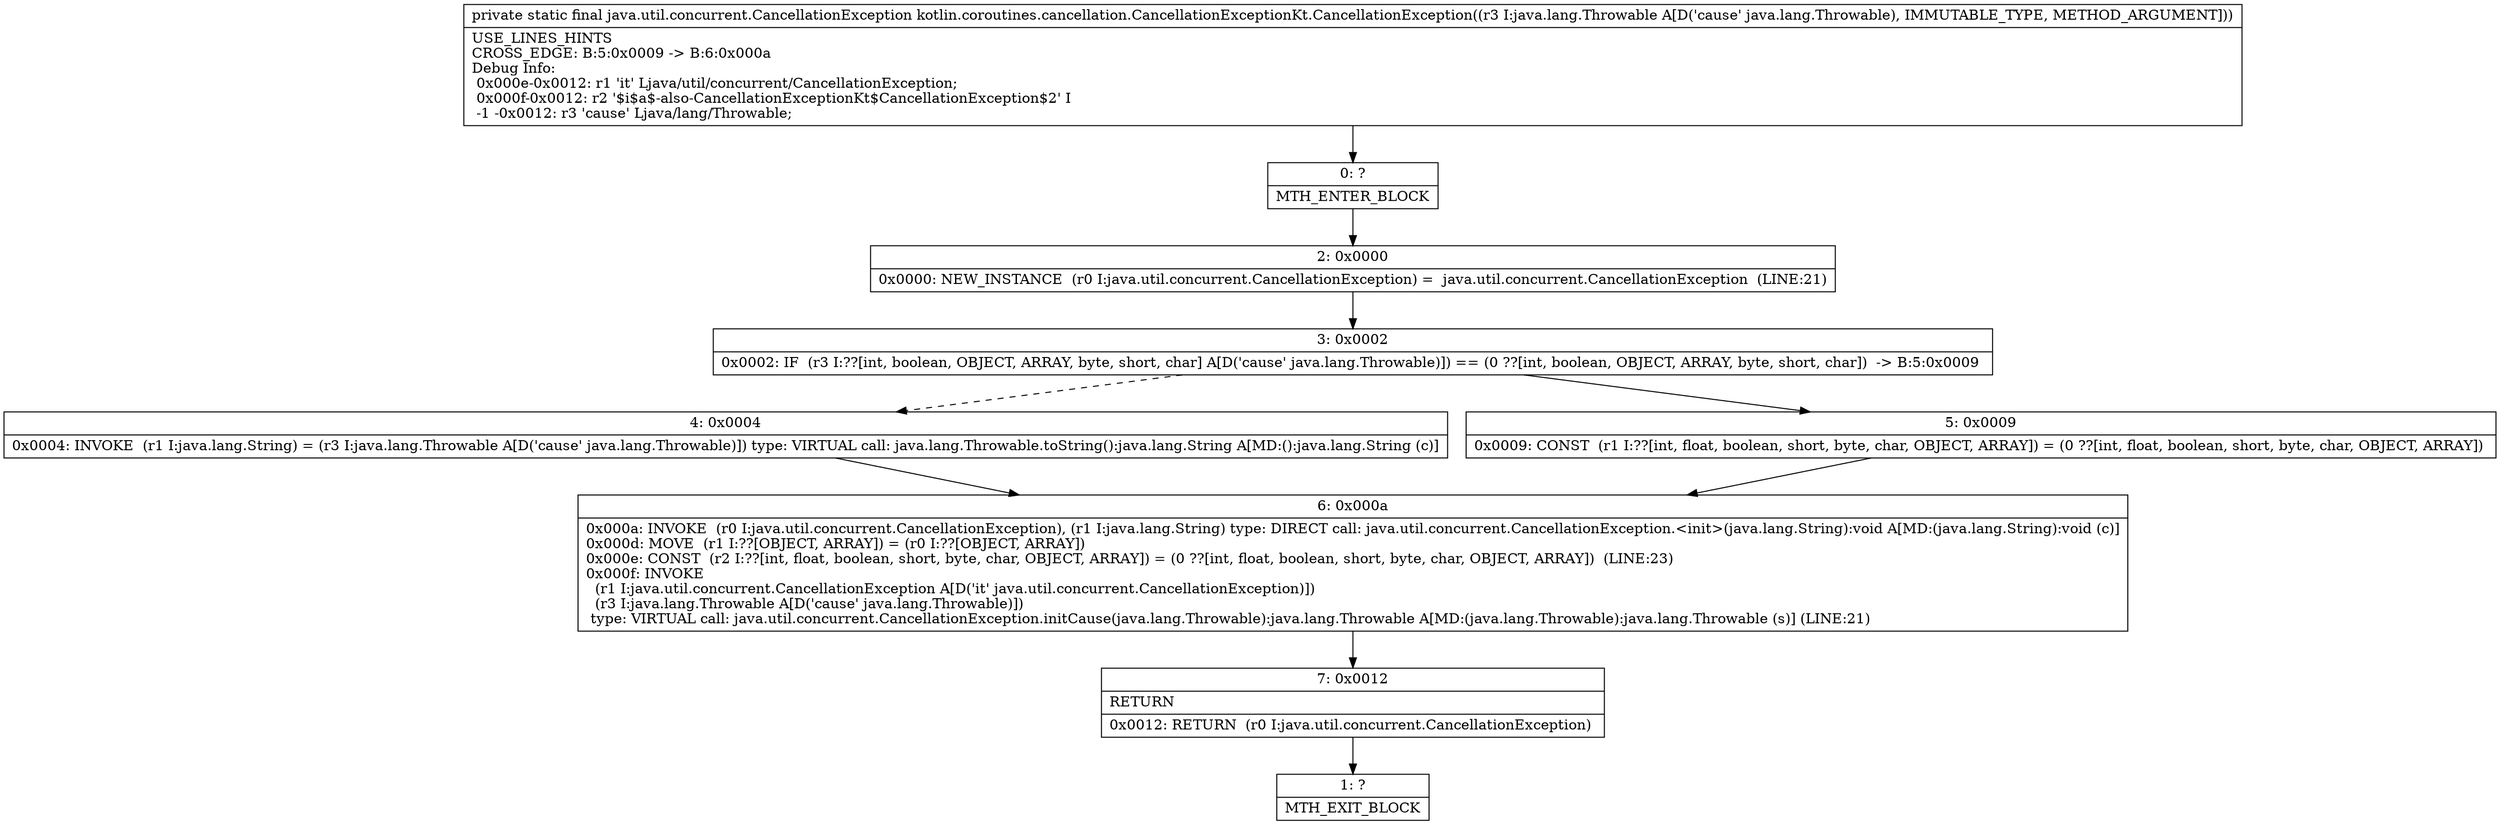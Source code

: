 digraph "CFG forkotlin.coroutines.cancellation.CancellationExceptionKt.CancellationException(Ljava\/lang\/Throwable;)Ljava\/util\/concurrent\/CancellationException;" {
Node_0 [shape=record,label="{0\:\ ?|MTH_ENTER_BLOCK\l}"];
Node_2 [shape=record,label="{2\:\ 0x0000|0x0000: NEW_INSTANCE  (r0 I:java.util.concurrent.CancellationException) =  java.util.concurrent.CancellationException  (LINE:21)\l}"];
Node_3 [shape=record,label="{3\:\ 0x0002|0x0002: IF  (r3 I:??[int, boolean, OBJECT, ARRAY, byte, short, char] A[D('cause' java.lang.Throwable)]) == (0 ??[int, boolean, OBJECT, ARRAY, byte, short, char])  \-\> B:5:0x0009 \l}"];
Node_4 [shape=record,label="{4\:\ 0x0004|0x0004: INVOKE  (r1 I:java.lang.String) = (r3 I:java.lang.Throwable A[D('cause' java.lang.Throwable)]) type: VIRTUAL call: java.lang.Throwable.toString():java.lang.String A[MD:():java.lang.String (c)]\l}"];
Node_6 [shape=record,label="{6\:\ 0x000a|0x000a: INVOKE  (r0 I:java.util.concurrent.CancellationException), (r1 I:java.lang.String) type: DIRECT call: java.util.concurrent.CancellationException.\<init\>(java.lang.String):void A[MD:(java.lang.String):void (c)]\l0x000d: MOVE  (r1 I:??[OBJECT, ARRAY]) = (r0 I:??[OBJECT, ARRAY]) \l0x000e: CONST  (r2 I:??[int, float, boolean, short, byte, char, OBJECT, ARRAY]) = (0 ??[int, float, boolean, short, byte, char, OBJECT, ARRAY])  (LINE:23)\l0x000f: INVOKE  \l  (r1 I:java.util.concurrent.CancellationException A[D('it' java.util.concurrent.CancellationException)])\l  (r3 I:java.lang.Throwable A[D('cause' java.lang.Throwable)])\l type: VIRTUAL call: java.util.concurrent.CancellationException.initCause(java.lang.Throwable):java.lang.Throwable A[MD:(java.lang.Throwable):java.lang.Throwable (s)] (LINE:21)\l}"];
Node_7 [shape=record,label="{7\:\ 0x0012|RETURN\l|0x0012: RETURN  (r0 I:java.util.concurrent.CancellationException) \l}"];
Node_1 [shape=record,label="{1\:\ ?|MTH_EXIT_BLOCK\l}"];
Node_5 [shape=record,label="{5\:\ 0x0009|0x0009: CONST  (r1 I:??[int, float, boolean, short, byte, char, OBJECT, ARRAY]) = (0 ??[int, float, boolean, short, byte, char, OBJECT, ARRAY]) \l}"];
MethodNode[shape=record,label="{private static final java.util.concurrent.CancellationException kotlin.coroutines.cancellation.CancellationExceptionKt.CancellationException((r3 I:java.lang.Throwable A[D('cause' java.lang.Throwable), IMMUTABLE_TYPE, METHOD_ARGUMENT]))  | USE_LINES_HINTS\lCROSS_EDGE: B:5:0x0009 \-\> B:6:0x000a\lDebug Info:\l  0x000e\-0x0012: r1 'it' Ljava\/util\/concurrent\/CancellationException;\l  0x000f\-0x0012: r2 '$i$a$\-also\-CancellationExceptionKt$CancellationException$2' I\l  \-1 \-0x0012: r3 'cause' Ljava\/lang\/Throwable;\l}"];
MethodNode -> Node_0;Node_0 -> Node_2;
Node_2 -> Node_3;
Node_3 -> Node_4[style=dashed];
Node_3 -> Node_5;
Node_4 -> Node_6;
Node_6 -> Node_7;
Node_7 -> Node_1;
Node_5 -> Node_6;
}


